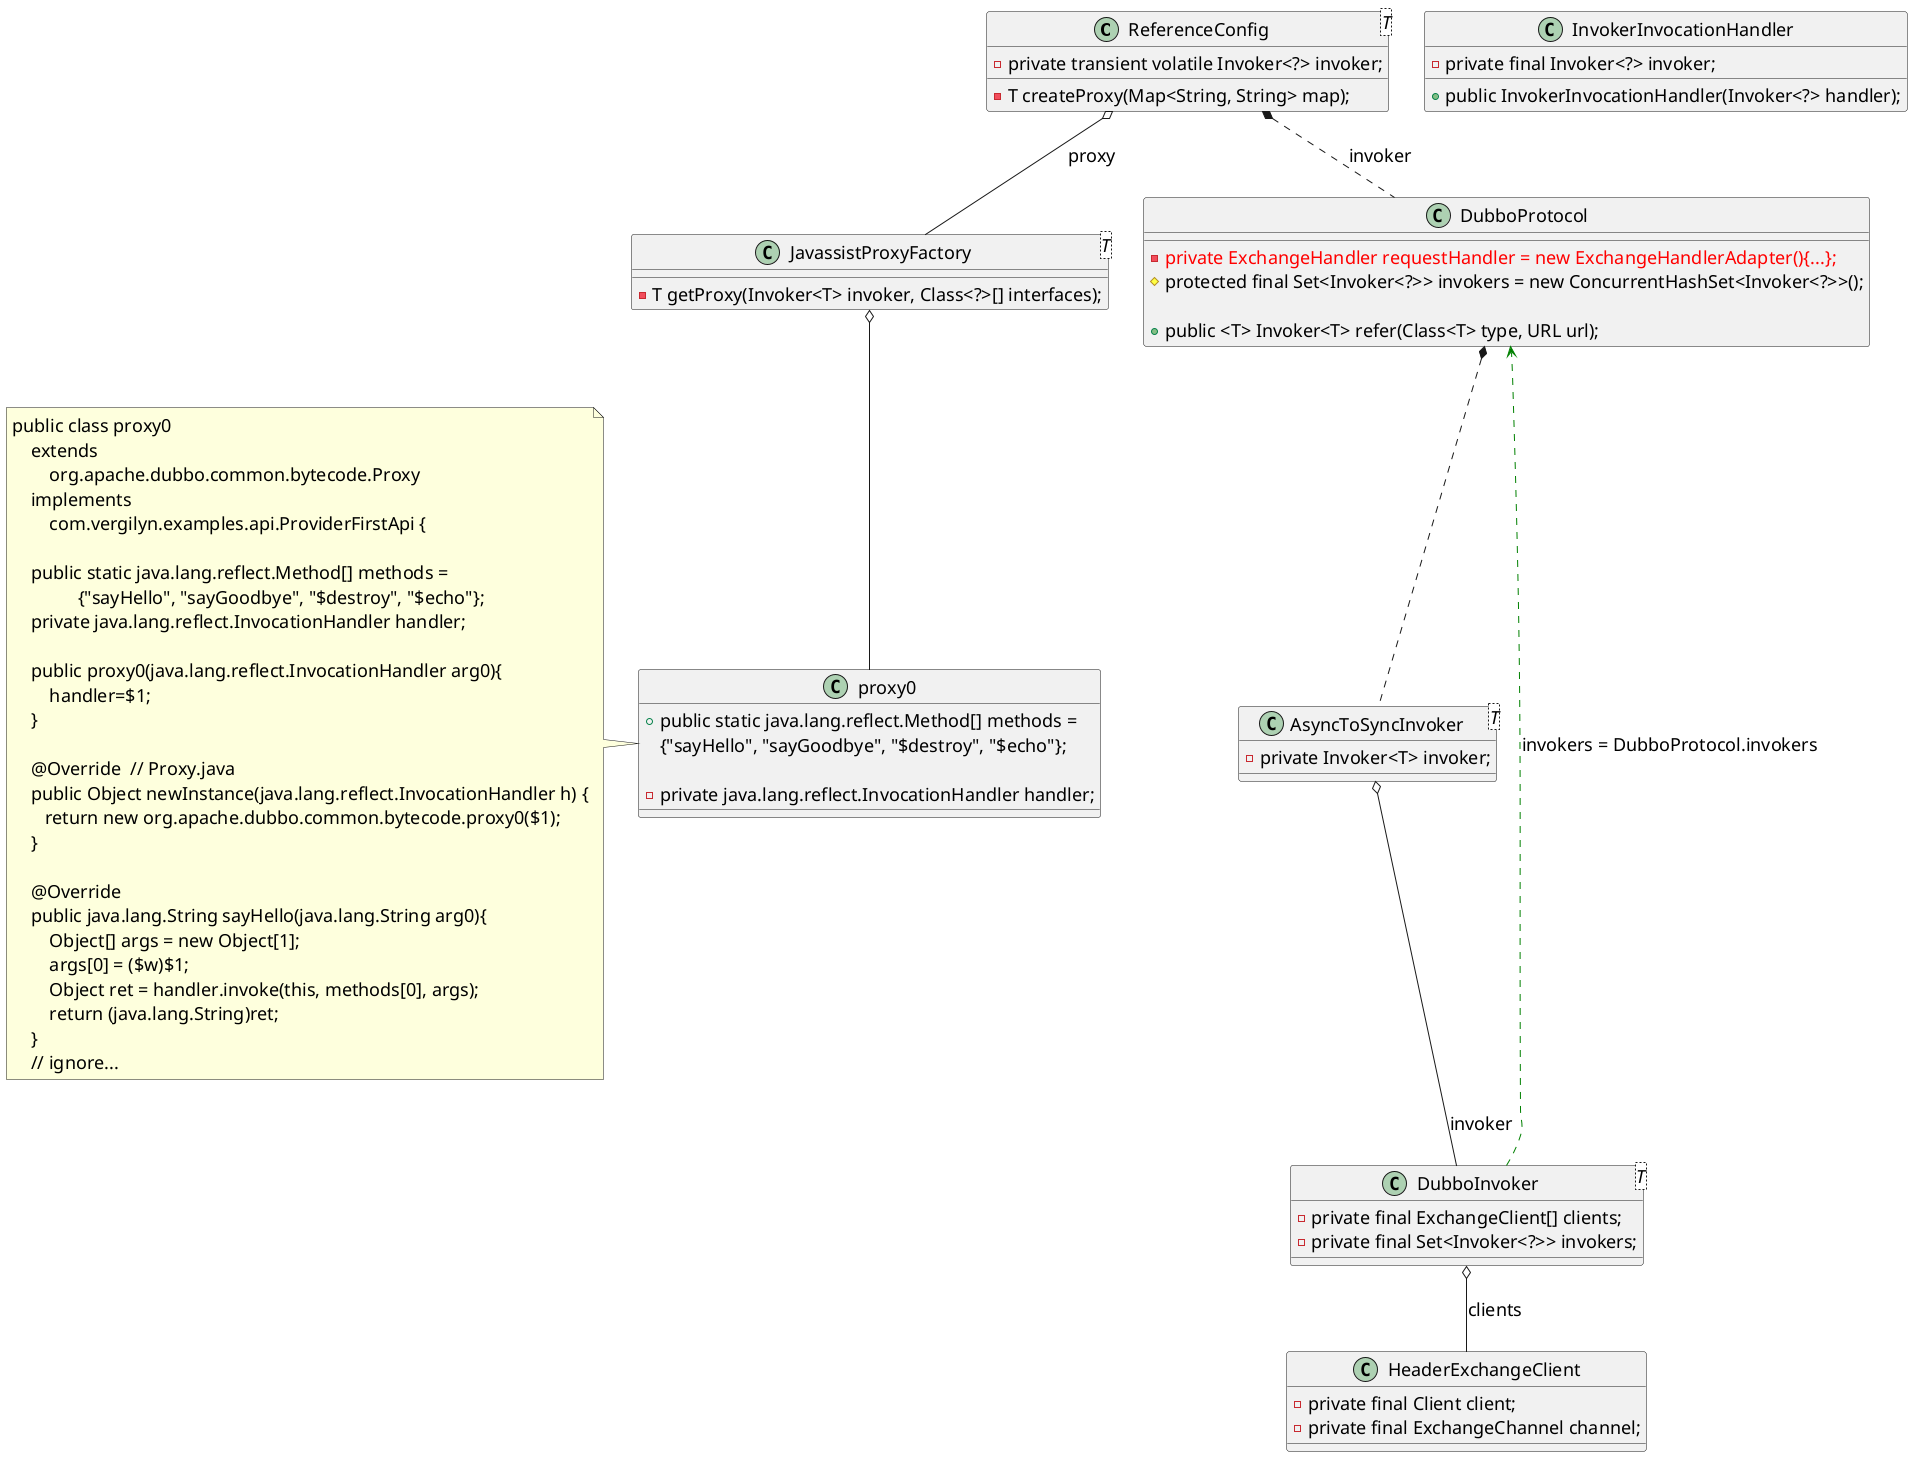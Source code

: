@startuml
/' 2020-04-13, TODO, "dubbo_service_refer_track.puml"改成类图
Class01 <|-- Class02 Extension（扩展）
Class03 *-- Class04 Composition（组合
Class05 o-- Class06 Aggregation（聚合）
Class07 .. Class08
Class09 -- Class10

-			private
#			protected
~			package private
+			public
'/
skinparam DefaultFontSize 18

class ReferenceConfig<T> {
   -private transient volatile Invoker<?> invoker;
   -T createProxy(Map<String, String> map);
}

class JavassistProxyFactory<T> {
    -T getProxy(Invoker<T> invoker, Class<?>[] interfaces);
}

class proxy0{
    +public static java.lang.reflect.Method[] methods =
              {"sayHello", "sayGoodbye", "$destroy", "$echo"};

    -private java.lang.reflect.InvocationHandler handler;
}
note left of proxy0
public class proxy0
    extends
        org.apache.dubbo.common.bytecode.Proxy
    implements
        com.vergilyn.examples.api.ProviderFirstApi {

    public static java.lang.reflect.Method[] methods =
              {"sayHello", "sayGoodbye", "$destroy", "$echo"};
    private java.lang.reflect.InvocationHandler handler;

    public proxy0(java.lang.reflect.InvocationHandler arg0){
        handler=$1;
    }

    @Override  // Proxy.java
    public Object newInstance(java.lang.reflect.InvocationHandler h) {
       return new org.apache.dubbo.common.bytecode.proxy0($1);
    }

    @Override
    public java.lang.String sayHello(java.lang.String arg0){
        Object[] args = new Object[1];
        args[0] = ($w)$1;
        Object ret = handler.invoke(this, methods[0], args);
        return (java.lang.String)ret;
    }
    // ignore...
endnote

ReferenceConfig o-- JavassistProxyFactory: proxy
JavassistProxyFactory o-- proxy0

class InvokerInvocationHandler{
    -private final Invoker<?> invoker;
    +public InvokerInvocationHandler(Invoker<?> handler);
}

class DubboProtocol{
    -<color:red>private ExchangeHandler requestHandler = new ExchangeHandlerAdapter(){...};
    #protected final Set<Invoker<?>> invokers = new ConcurrentHashSet<Invoker<?>>();

    +public <T> Invoker<T> refer(Class<T> type, URL url);
}

ReferenceConfig *.. DubboProtocol: invoker

class AsyncToSyncInvoker<T>{
    -private Invoker<T> invoker;
}

DubboProtocol *.. AsyncToSyncInvoker

class DubboInvoker<T> {
    -private final ExchangeClient[] clients;
    -private final Set<Invoker<?>> invokers;
}

AsyncToSyncInvoker o-- DubboInvoker: invoker
DubboInvoker .[#green].> DubboProtocol: invokers = DubboProtocol.invokers

DubboInvoker o-- HeaderExchangeClient: clients
class HeaderExchangeClient{
    -private final Client client;
    -private final ExchangeChannel channel;
}

@enduml